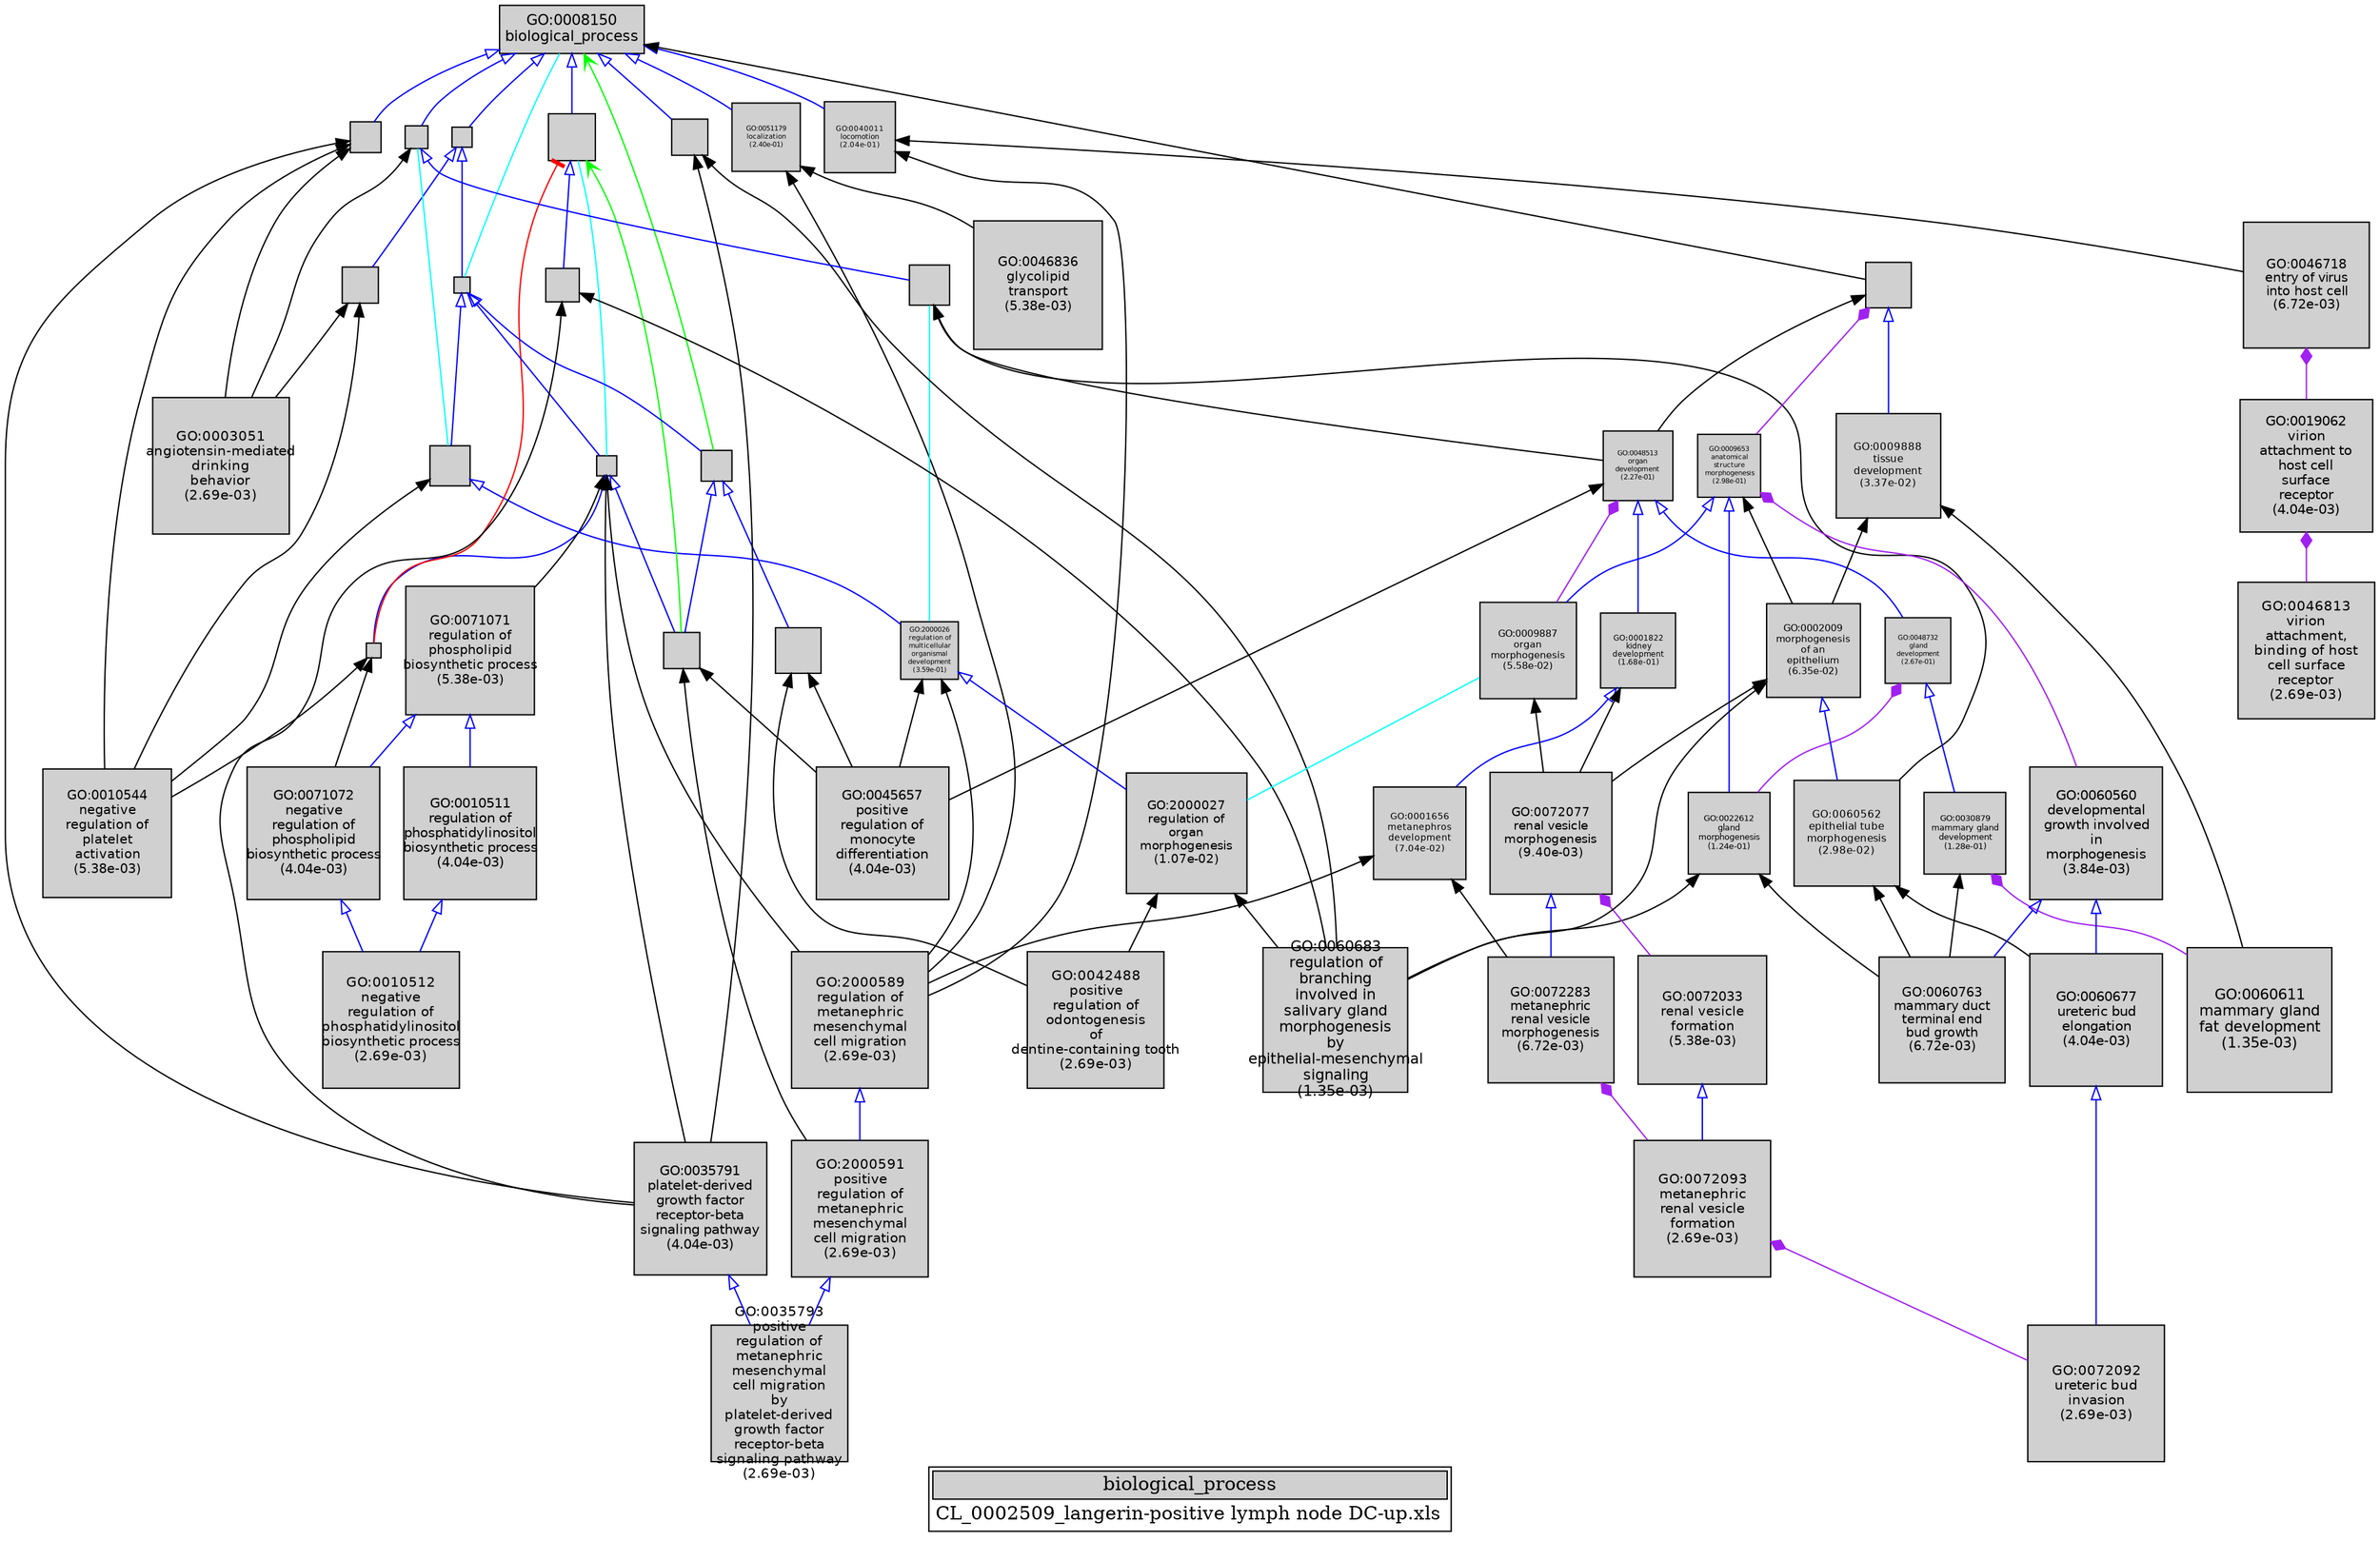 digraph "biological_process" {
graph [ bgcolor = "#FFFFFF", label = <<TABLE COLOR="black" BGCOLOR="white"><TR><TD COLSPAN="2" BGCOLOR="#D0D0D0"><FONT COLOR="black">biological_process</FONT></TD></TR><TR><TD BORDER="0">CL_0002509_langerin-positive lymph node DC-up.xls</TD></TR></TABLE>> ];
node [ fontname = "Helvetica" ];

subgraph "nodes" {

node [ style = "filled", fixedsize = "true", width = 1, shape = "box", fontsize = 9, fillcolor = "#D0D0D0", fontcolor = "black", color = "black" ];

"GO:0065008" [ URL = "#GO:0065008", label = "", width = 0.381501165222, shape = "box", height = 0.381501165222 ];
"GO:0048518" [ URL = "#GO:0048518", label = "", width = 0.323540162733, shape = "box", height = 0.323540162733 ];
"GO:0001656" [ URL = "#GO:0001656", label = <<TABLE BORDER="0"><TR><TD>GO:0001656<BR/>metanephros<BR/>development<BR/>(7.04e-02)</TD></TR></TABLE>>, width = 0.95369320591, shape = "box", fontsize = 6.86659108255, height = 0.95369320591 ];
"GO:0072283" [ URL = "#GO:0072283", label = <<TABLE BORDER="0"><TR><TD>GO:0072283<BR/>metanephric<BR/>renal vesicle<BR/>morphogenesis<BR/>(6.72e-03)</TD></TR></TABLE>>, width = 1.30591238438, shape = "box", fontsize = 9.40256916754, height = 1.30591238438 ];
"GO:0051179" [ URL = "#GO:0051179", label = <<TABLE BORDER="0"><TR><TD>GO:0051179<BR/>localization<BR/>(2.40e-01)</TD></TR></TABLE>>, width = 0.702410062322, shape = "box", fontsize = 5.05735244872, height = 0.702410062322 ];
"GO:0046813" [ URL = "#GO:0046813", label = <<TABLE BORDER="0"><TR><TD>GO:0046813<BR/>virion<BR/>attachment,<BR/>binding of host<BR/>cell surface<BR/>receptor<BR/>(2.69e-03)</TD></TR></TABLE>>, width = 1.41961257531, shape = "box", fontsize = 10.2212105423, height = 1.41961257531 ];
"GO:0050896" [ URL = "#GO:0050896", label = "", width = 0.319751838525, shape = "box", height = 0.319751838525 ];
"GO:0045657" [ URL = "#GO:0045657", label = <<TABLE BORDER="0"><TR><TD>GO:0045657<BR/>positive<BR/>regulation of<BR/>monocyte<BR/>differentiation<BR/>(4.04e-03)</TD></TR></TABLE>>, width = 1.37043756888, shape = "box", fontsize = 9.86715049595, height = 1.37043756888 ];
"GO:0050794" [ URL = "#GO:0050794", label = "", width = 0.212495337425, shape = "box", height = 0.212495337425 ];
"GO:2000026" [ URL = "#GO:2000026", label = <<TABLE BORDER="0"><TR><TD>GO:2000026<BR/>regulation of<BR/>multicellular<BR/>organismal<BR/>development<BR/>(3.59e-01)</TD></TR></TABLE>>, width = 0.59726615315, shape = "box", fontsize = 5.0, height = 0.59726615315 ];
"GO:0071072" [ URL = "#GO:0071072", label = <<TABLE BORDER="0"><TR><TD>GO:0071072<BR/>negative<BR/>regulation of<BR/>phospholipid<BR/>biosynthetic process<BR/>(4.04e-03)</TD></TR></TABLE>>, width = 1.37043756888, shape = "box", fontsize = 9.86715049595, height = 1.37043756888 ];
"GO:0008150" [ URL = "#GO:0008150", label = <<TABLE BORDER="0"><TR><TD>GO:0008150<BR/>biological_process</TD></TR></TABLE>>, width = 1.5, shape = "box", fontsize = 10.8 ];
"GO:0060677" [ URL = "#GO:0060677", label = <<TABLE BORDER="0"><TR><TD>GO:0060677<BR/>ureteric bud<BR/>elongation<BR/>(4.04e-03)</TD></TR></TABLE>>, width = 1.37043756888, shape = "box", fontsize = 9.86715049595, height = 1.37043756888 ];
"GO:0022612" [ URL = "#GO:0022612", label = <<TABLE BORDER="0"><TR><TD>GO:0022612<BR/>gland<BR/>morphogenesis<BR/>(1.24e-01)</TD></TR></TABLE>>, width = 0.84674233608, shape = "box", fontsize = 6.09654481977, height = 0.84674233608 ];
"GO:0007275" [ URL = "#GO:0007275", label = "", width = 0.419342544899, shape = "box", height = 0.419342544899 ];
"GO:0051239" [ URL = "#GO:0051239", label = "", width = 0.415593193644, shape = "box", height = 0.415593193644 ];
"GO:0009987" [ URL = "#GO:0009987", label = "", width = 0.484190309638, shape = "box", height = 0.484190309638 ];
"GO:0060562" [ URL = "#GO:0060562", label = <<TABLE BORDER="0"><TR><TD>GO:0060562<BR/>epithelial tube<BR/>morphogenesis<BR/>(2.98e-02)</TD></TR></TABLE>>, width = 1.09563703805, shape = "box", fontsize = 7.88858667399, height = 1.09563703805 ];
"GO:0001822" [ URL = "#GO:0001822", label = <<TABLE BORDER="0"><TR><TD>GO:0001822<BR/>kidney<BR/>development<BR/>(1.68e-01)</TD></TR></TABLE>>, width = 0.783581329048, shape = "box", fontsize = 5.64178556914, height = 0.783581329048 ];
"GO:0050789" [ URL = "#GO:0050789", label = "", width = 0.170705217738, shape = "box", height = 0.170705217738 ];
"GO:0051094" [ URL = "#GO:0051094", label = "", width = 0.468134750855, shape = "box", height = 0.468134750855 ];
"GO:0048513" [ URL = "#GO:0048513", label = <<TABLE BORDER="0"><TR><TD>GO:0048513<BR/>organ<BR/>development<BR/>(2.27e-01)</TD></TR></TABLE>>, width = 0.715528712411, shape = "box", fontsize = 5.15180672936, height = 0.715528712411 ];
"GO:0009888" [ URL = "#GO:0009888", label = <<TABLE BORDER="0"><TR><TD>GO:0009888<BR/>tissue<BR/>development<BR/>(3.37e-02)</TD></TR></TABLE>>, width = 1.07678309831, shape = "box", fontsize = 7.75283830781, height = 1.07678309831 ];
"GO:0023052" [ URL = "#GO:0023052", label = "", width = 0.370180694627, shape = "box", height = 0.370180694627 ];
"GO:2000591" [ URL = "#GO:2000591", label = <<TABLE BORDER="0"><TR><TD>GO:2000591<BR/>positive<BR/>regulation of<BR/>metanephric<BR/>mesenchymal<BR/>cell migration<BR/>(2.69e-03)</TD></TR></TABLE>>, width = 1.41961257531, shape = "box", fontsize = 10.2212105423, height = 1.41961257531 ];
"GO:0046836" [ URL = "#GO:0046836", label = <<TABLE BORDER="0"><TR><TD>GO:0046836<BR/>glycolipid<BR/>transport<BR/>(5.38e-03)</TD></TR></TABLE>>, width = 1.33447242831, shape = "box", fontsize = 9.6082014838, height = 1.33447242831 ];
"GO:0030879" [ URL = "#GO:0030879", label = <<TABLE BORDER="0"><TR><TD>GO:0030879<BR/>mammary gland<BR/>development<BR/>(1.28e-01)</TD></TR></TABLE>>, width = 0.841066913149, shape = "box", fontsize = 6.05568177467, height = 0.841066913149 ];
"GO:0072093" [ URL = "#GO:0072093", label = <<TABLE BORDER="0"><TR><TD>GO:0072093<BR/>metanephric<BR/>renal vesicle<BR/>formation<BR/>(2.69e-03)</TD></TR></TABLE>>, width = 1.41961257531, shape = "box", fontsize = 10.2212105423, height = 1.41961257531 ];
"GO:0065007" [ URL = "#GO:0065007", label = "", width = 0.20140067106, shape = "box", height = 0.20140067106 ];
"GO:0072033" [ URL = "#GO:0072033", label = <<TABLE BORDER="0"><TR><TD>GO:0072033<BR/>renal vesicle<BR/>formation<BR/>(5.38e-03)</TD></TR></TABLE>>, width = 1.33447242831, shape = "box", fontsize = 9.6082014838, height = 1.33447242831 ];
"GO:0019062" [ URL = "#GO:0019062", label = <<TABLE BORDER="0"><TR><TD>GO:0019062<BR/>virion<BR/>attachment to<BR/>host cell<BR/>surface<BR/>receptor<BR/>(4.04e-03)</TD></TR></TABLE>>, width = 1.37043756888, shape = "box", fontsize = 9.86715049595, height = 1.37043756888 ];
"GO:0010512" [ URL = "#GO:0010512", label = <<TABLE BORDER="0"><TR><TD>GO:0010512<BR/>negative<BR/>regulation of<BR/>phosphatidylinositol<BR/>biosynthetic process<BR/>(2.69e-03)</TD></TR></TABLE>>, width = 1.41961257531, shape = "box", fontsize = 10.2212105423, height = 1.41961257531 ];
"GO:0035791" [ URL = "#GO:0035791", label = <<TABLE BORDER="0"><TR><TD>GO:0035791<BR/>platelet-derived<BR/>growth factor<BR/>receptor-beta<BR/>signaling pathway<BR/>(4.04e-03)</TD></TR></TABLE>>, width = 1.37043756888, shape = "box", fontsize = 9.86715049595, height = 1.37043756888 ];
"GO:0060611" [ URL = "#GO:0060611", label = <<TABLE BORDER="0"><TR><TD>GO:0060611<BR/>mammary gland<BR/>fat development<BR/>(1.35e-03)</TD></TR></TABLE>>, width = 1.5, shape = "box", fontsize = 10.8, height = 1.5 ];
"GO:0035793" [ URL = "#GO:0035793", label = <<TABLE BORDER="0"><TR><TD>GO:0035793<BR/>positive<BR/>regulation of<BR/>metanephric<BR/>mesenchymal<BR/>cell migration<BR/>by<BR/>platelet-derived<BR/>growth factor<BR/>receptor-beta<BR/>signaling pathway<BR/>(2.69e-03)</TD></TR></TABLE>>, width = 1.41961257531, shape = "box", fontsize = 10.2212105423, height = 1.41961257531 ];
"GO:0048732" [ URL = "#GO:0048732", label = <<TABLE BORDER="0"><TR><TD>GO:0048732<BR/>gland<BR/>development<BR/>(2.67e-01)</TD></TR></TABLE>>, width = 0.675987683496, shape = "box", fontsize = 5.0, height = 0.675987683496 ];
"GO:0046718" [ URL = "#GO:0046718", label = <<TABLE BORDER="0"><TR><TD>GO:0046718<BR/>entry of virus<BR/>into host cell<BR/>(6.72e-03)</TD></TR></TABLE>>, width = 1.30591238438, shape = "box", fontsize = 9.40256916754, height = 1.30591238438 ];
"GO:2000027" [ URL = "#GO:2000027", label = <<TABLE BORDER="0"><TR><TD>GO:2000027<BR/>regulation of<BR/>organ<BR/>morphogenesis<BR/>(1.07e-02)</TD></TR></TABLE>>, width = 1.24446529117, shape = "box", fontsize = 8.96015009646, height = 1.24446529117 ];
"GO:0048523" [ URL = "#GO:0048523", label = "", width = 0.15516629238, shape = "box", height = 0.15516629238 ];
"GO:0072092" [ URL = "#GO:0072092", label = <<TABLE BORDER="0"><TR><TD>GO:0072092<BR/>ureteric bud<BR/>invasion<BR/>(2.69e-03)</TD></TR></TABLE>>, width = 1.41961257531, shape = "box", fontsize = 10.2212105423, height = 1.41961257531 ];
"GO:0007154" [ URL = "#GO:0007154", label = "", width = 0.352358226582, shape = "box", height = 0.352358226582 ];
"GO:0060763" [ URL = "#GO:0060763", label = <<TABLE BORDER="0"><TR><TD>GO:0060763<BR/>mammary duct<BR/>terminal end<BR/>bud growth<BR/>(6.72e-03)</TD></TR></TABLE>>, width = 1.30591238438, shape = "box", fontsize = 9.40256916754, height = 1.30591238438 ];
"GO:0003051" [ URL = "#GO:0003051", label = <<TABLE BORDER="0"><TR><TD>GO:0003051<BR/>angiotensin-mediated<BR/>drinking<BR/>behavior<BR/>(2.69e-03)</TD></TR></TABLE>>, width = 1.41961257531, shape = "box", fontsize = 10.2212105423, height = 1.41961257531 ];
"GO:0072077" [ URL = "#GO:0072077", label = <<TABLE BORDER="0"><TR><TD>GO:0072077<BR/>renal vesicle<BR/>morphogenesis<BR/>(9.40e-03)</TD></TR></TABLE>>, width = 1.26166786927, shape = "box", fontsize = 9.08400865875, height = 1.26166786927 ];
"GO:0040011" [ URL = "#GO:0040011", label = <<TABLE BORDER="0"><TR><TD>GO:0040011<BR/>locomotion<BR/>(2.04e-01)</TD></TR></TABLE>>, width = 0.741178984664, shape = "box", fontsize = 5.33648868958, height = 0.741178984664 ];
"GO:0048522" [ URL = "#GO:0048522", label = "", width = 0.368567114368, shape = "box", height = 0.368567114368 ];
"GO:0071071" [ URL = "#GO:0071071", label = <<TABLE BORDER="0"><TR><TD>GO:0071071<BR/>regulation of<BR/>phospholipid<BR/>biosynthetic process<BR/>(5.38e-03)</TD></TR></TABLE>>, width = 1.33447242831, shape = "box", fontsize = 9.6082014838, height = 1.33447242831 ];
"GO:2000589" [ URL = "#GO:2000589", label = <<TABLE BORDER="0"><TR><TD>GO:2000589<BR/>regulation of<BR/>metanephric<BR/>mesenchymal<BR/>cell migration<BR/>(2.69e-03)</TD></TR></TABLE>>, width = 1.41961257531, shape = "box", fontsize = 10.2212105423, height = 1.41961257531 ];
"GO:0060683" [ URL = "#GO:0060683", label = <<TABLE BORDER="0"><TR><TD>GO:0060683<BR/>regulation of<BR/>branching<BR/>involved in<BR/>salivary gland<BR/>morphogenesis<BR/>by<BR/>epithelial-mesenchymal<BR/>signaling<BR/>(1.35e-03)</TD></TR></TABLE>>, width = 1.5, shape = "box", fontsize = 10.8, height = 1.5 ];
"GO:0010544" [ URL = "#GO:0010544", label = <<TABLE BORDER="0"><TR><TD>GO:0010544<BR/>negative<BR/>regulation of<BR/>platelet<BR/>activation<BR/>(5.38e-03)</TD></TR></TABLE>>, width = 1.33447242831, shape = "box", fontsize = 9.6082014838, height = 1.33447242831 ];
"GO:0048856" [ URL = "#GO:0048856", label = "", width = 0.46567047704, shape = "box", height = 0.46567047704 ];
"GO:0042488" [ URL = "#GO:0042488", label = <<TABLE BORDER="0"><TR><TD>GO:0042488<BR/>positive<BR/>regulation of<BR/>odontogenesis<BR/>of<BR/>dentine-containing tooth<BR/>(2.69e-03)</TD></TR></TABLE>>, width = 1.41961257531, shape = "box", fontsize = 10.2212105423, height = 1.41961257531 ];
"GO:0009653" [ URL = "#GO:0009653", label = <<TABLE BORDER="0"><TR><TD>GO:0009653<BR/>anatomical<BR/>structure<BR/>morphogenesis<BR/>(2.98e-01)</TD></TR></TABLE>>, width = 0.648530048811, shape = "box", fontsize = 5.0, height = 0.648530048811 ];
"GO:0009887" [ URL = "#GO:0009887", label = <<TABLE BORDER="0"><TR><TD>GO:0009887<BR/>organ<BR/>morphogenesis<BR/>(5.58e-02)</TD></TR></TABLE>>, width = 0.994032184152, shape = "box", fontsize = 7.1570317259, height = 0.994032184152 ];
"GO:0032501" [ URL = "#GO:0032501", label = "", width = 0.242700150892, shape = "box", height = 0.242700150892 ];
"GO:0002009" [ URL = "#GO:0002009", label = <<TABLE BORDER="0"><TR><TD>GO:0002009<BR/>morphogenesis<BR/>of an<BR/>epithelium<BR/>(6.35e-02)</TD></TR></TABLE>>, width = 0.971858849738, shape = "box", fontsize = 6.99738371811, height = 0.971858849738 ];
"GO:0010511" [ URL = "#GO:0010511", label = <<TABLE BORDER="0"><TR><TD>GO:0010511<BR/>regulation of<BR/>phosphatidylinositol<BR/>biosynthetic process<BR/>(4.04e-03)</TD></TR></TABLE>>, width = 1.37043756888, shape = "box", fontsize = 9.86715049595, height = 1.37043756888 ];
"GO:0060560" [ URL = "#GO:0060560", label = <<TABLE BORDER="0"><TR><TD>GO:0060560<BR/>developmental<BR/>growth involved<BR/>in<BR/>morphogenesis<BR/>(3.84e-03)</TD></TR></TABLE>>, width = 1.37679765009, shape = "box", fontsize = 9.91294308066, height = 1.37679765009 ];
}
subgraph "edges" {


edge [ dir = "back", weight = 1 ];
subgraph "regulates" {


edge [ color = "cyan", arrowtail = "none" ];
subgraph "positive" {


edge [ color = "green", arrowtail = "vee" ];
"GO:0008150" -> "GO:0048518";
"GO:0009987" -> "GO:0048522";
}
subgraph "negative" {


edge [ color = "red", arrowtail = "tee" ];
"GO:0009987" -> "GO:0048523";
}
"GO:0009887" -> "GO:2000027";
"GO:0032501" -> "GO:0051239";
"GO:0008150" -> "GO:0050789";
"GO:0007275" -> "GO:2000026";
"GO:0009987" -> "GO:0050794";
}
subgraph "part_of" {


edge [ color = "purple", arrowtail = "diamond", weight = 2.5 ];
"GO:0009653" -> "GO:0060560";
"GO:0072077" -> "GO:0072033";
"GO:0030879" -> "GO:0060611";
"GO:0046718" -> "GO:0019062";
"GO:0048856" -> "GO:0009653";
"GO:0072283" -> "GO:0072093";
"GO:0048513" -> "GO:0009887";
"GO:0072093" -> "GO:0072092";
"GO:0019062" -> "GO:0046813";
"GO:0048732" -> "GO:0022612";
}
subgraph "is_a" {


edge [ color = "blue", arrowtail = "empty", weight = 5.0 ];
"GO:0048856" -> "GO:0009888";
"GO:0008150" -> "GO:0051179";
"GO:0050794" -> "GO:0048523";
"GO:0048518" -> "GO:0051094";
"GO:0072033" -> "GO:0072093";
"GO:2000026" -> "GO:2000027";
"GO:0051239" -> "GO:2000026";
"GO:0050789" -> "GO:0050794";
"GO:0008150" -> "GO:0065007";
"GO:0071071" -> "GO:0071072";
"GO:0009653" -> "GO:0022612";
"GO:0008150" -> "GO:0040011";
"GO:0050789" -> "GO:0051239";
"GO:0060560" -> "GO:0060677";
"GO:0002009" -> "GO:0060562";
"GO:0001822" -> "GO:0001656";
"GO:0035791" -> "GO:0035793";
"GO:0071071" -> "GO:0010511";
"GO:2000591" -> "GO:0035793";
"GO:0008150" -> "GO:0050896";
"GO:0050794" -> "GO:0048522";
"GO:0048513" -> "GO:0048732";
"GO:0008150" -> "GO:0032501";
"GO:0065007" -> "GO:0065008";
"GO:0060560" -> "GO:0060763";
"GO:0050789" -> "GO:0048518";
"GO:0008150" -> "GO:0023052";
"GO:0009653" -> "GO:0009887";
"GO:0048513" -> "GO:0001822";
"GO:0032501" -> "GO:0007275";
"GO:0060677" -> "GO:0072092";
"GO:0072077" -> "GO:0072283";
"GO:2000589" -> "GO:2000591";
"GO:0008150" -> "GO:0009987";
"GO:0009987" -> "GO:0007154";
"GO:0048518" -> "GO:0048522";
"GO:0010511" -> "GO:0010512";
"GO:0071072" -> "GO:0010512";
"GO:0065007" -> "GO:0050789";
"GO:0048732" -> "GO:0030879";
}
"GO:2000026" -> "GO:0045657";
"GO:0040011" -> "GO:0046718";
"GO:0048523" -> "GO:0010544";
"GO:0032501" -> "GO:0003051";
"GO:0048513" -> "GO:0045657";
"GO:0002009" -> "GO:0072077";
"GO:0051094" -> "GO:0042488";
"GO:0060562" -> "GO:0060677";
"GO:0048856" -> "GO:0048513";
"GO:0050896" -> "GO:0035791";
"GO:0040011" -> "GO:2000589";
"GO:0051094" -> "GO:0045657";
"GO:0051179" -> "GO:0046836";
"GO:0048523" -> "GO:0071072";
"GO:2000026" -> "GO:2000589";
"GO:0023052" -> "GO:0060683";
"GO:2000027" -> "GO:0042488";
"GO:0065008" -> "GO:0003051";
"GO:0060562" -> "GO:0060763";
"GO:0051179" -> "GO:2000589";
"GO:0001656" -> "GO:2000589";
"GO:0022612" -> "GO:0060763";
"GO:0009888" -> "GO:0002009";
"GO:0048522" -> "GO:0045657";
"GO:0050794" -> "GO:0071071";
"GO:0050896" -> "GO:0010544";
"GO:0048522" -> "GO:2000591";
"GO:0002009" -> "GO:0060683";
"GO:0007275" -> "GO:0060562";
"GO:0051239" -> "GO:0010544";
"GO:2000027" -> "GO:0060683";
"GO:0009888" -> "GO:0060611";
"GO:0030879" -> "GO:0060763";
"GO:0001656" -> "GO:0072283";
"GO:0007154" -> "GO:0035791";
"GO:0050896" -> "GO:0003051";
"GO:0009653" -> "GO:0002009";
"GO:0007154" -> "GO:0060683";
"GO:0007275" -> "GO:0048513";
"GO:0009887" -> "GO:0072077";
"GO:0065008" -> "GO:0010544";
"GO:0022612" -> "GO:0060683";
"GO:0023052" -> "GO:0035791";
"GO:0050794" -> "GO:0035791";
"GO:0001822" -> "GO:0072077";
"GO:0050794" -> "GO:2000589";
"GO:0008150" -> "GO:0048856";
}
}
